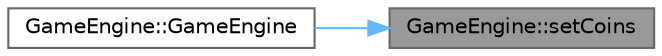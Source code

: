 digraph "GameEngine::setCoins"
{
 // LATEX_PDF_SIZE
  bgcolor="transparent";
  edge [fontname=Helvetica,fontsize=10,labelfontname=Helvetica,labelfontsize=10];
  node [fontname=Helvetica,fontsize=10,shape=box,height=0.2,width=0.4];
  rankdir="RL";
  Node1 [id="Node000001",label="GameEngine::setCoins",height=0.2,width=0.4,color="gray40", fillcolor="grey60", style="filled", fontcolor="black",tooltip="methods to set configurations"];
  Node1 -> Node2 [id="edge2_Node000001_Node000002",dir="back",color="steelblue1",style="solid",tooltip=" "];
  Node2 [id="Node000002",label="GameEngine::GameEngine",height=0.2,width=0.4,color="grey40", fillcolor="white", style="filled",URL="$class_game_engine.html#abe812095783a1aa3ddcbee5480daef74",tooltip="method that returns the actual scene"];
}
